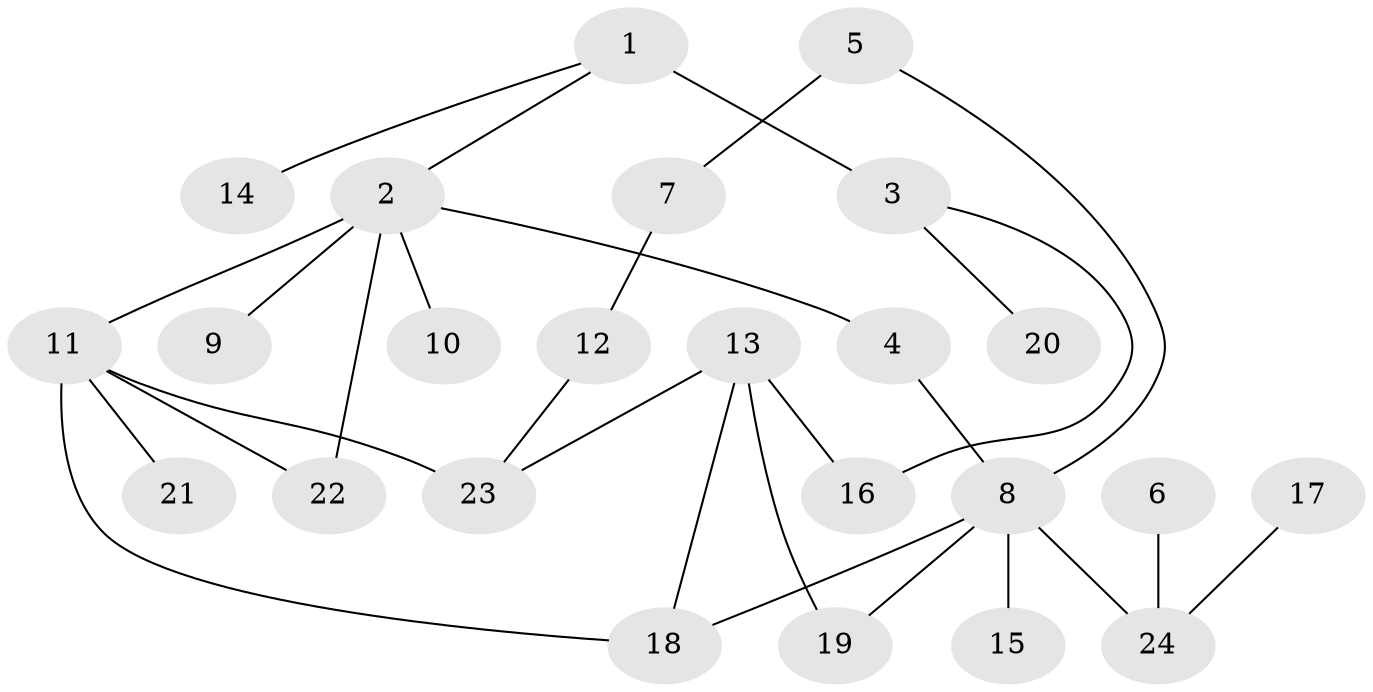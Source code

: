 // original degree distribution, {7: 0.016666666666666666, 4: 0.08333333333333333, 8: 0.016666666666666666, 3: 0.18333333333333332, 2: 0.31666666666666665, 6: 0.016666666666666666, 5: 0.016666666666666666, 1: 0.35}
// Generated by graph-tools (version 1.1) at 2025/36/03/04/25 23:36:01]
// undirected, 24 vertices, 29 edges
graph export_dot {
  node [color=gray90,style=filled];
  1;
  2;
  3;
  4;
  5;
  6;
  7;
  8;
  9;
  10;
  11;
  12;
  13;
  14;
  15;
  16;
  17;
  18;
  19;
  20;
  21;
  22;
  23;
  24;
  1 -- 2 [weight=1.0];
  1 -- 3 [weight=2.0];
  1 -- 14 [weight=1.0];
  2 -- 4 [weight=1.0];
  2 -- 9 [weight=1.0];
  2 -- 10 [weight=1.0];
  2 -- 11 [weight=1.0];
  2 -- 22 [weight=2.0];
  3 -- 16 [weight=1.0];
  3 -- 20 [weight=1.0];
  4 -- 8 [weight=1.0];
  5 -- 7 [weight=1.0];
  5 -- 8 [weight=1.0];
  6 -- 24 [weight=1.0];
  7 -- 12 [weight=1.0];
  8 -- 15 [weight=1.0];
  8 -- 18 [weight=1.0];
  8 -- 19 [weight=1.0];
  8 -- 24 [weight=1.0];
  11 -- 18 [weight=1.0];
  11 -- 21 [weight=1.0];
  11 -- 22 [weight=1.0];
  11 -- 23 [weight=3.0];
  12 -- 23 [weight=1.0];
  13 -- 16 [weight=1.0];
  13 -- 18 [weight=1.0];
  13 -- 19 [weight=1.0];
  13 -- 23 [weight=1.0];
  17 -- 24 [weight=1.0];
}
